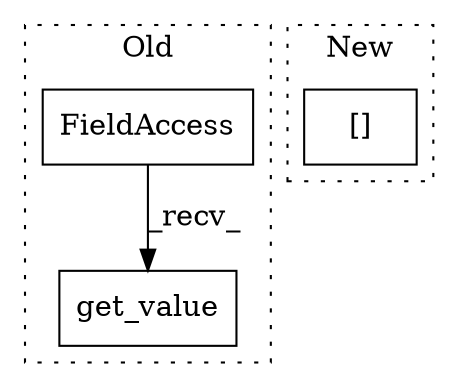 digraph G {
subgraph cluster0 {
1 [label="get_value" a="32" s="5387" l="11" shape="box"];
3 [label="FieldAccess" a="22" s="5372" l="14" shape="box"];
label = "Old";
style="dotted";
}
subgraph cluster1 {
2 [label="[]" a="2" s="5656,5680" l="17,1" shape="box"];
label = "New";
style="dotted";
}
3 -> 1 [label="_recv_"];
}